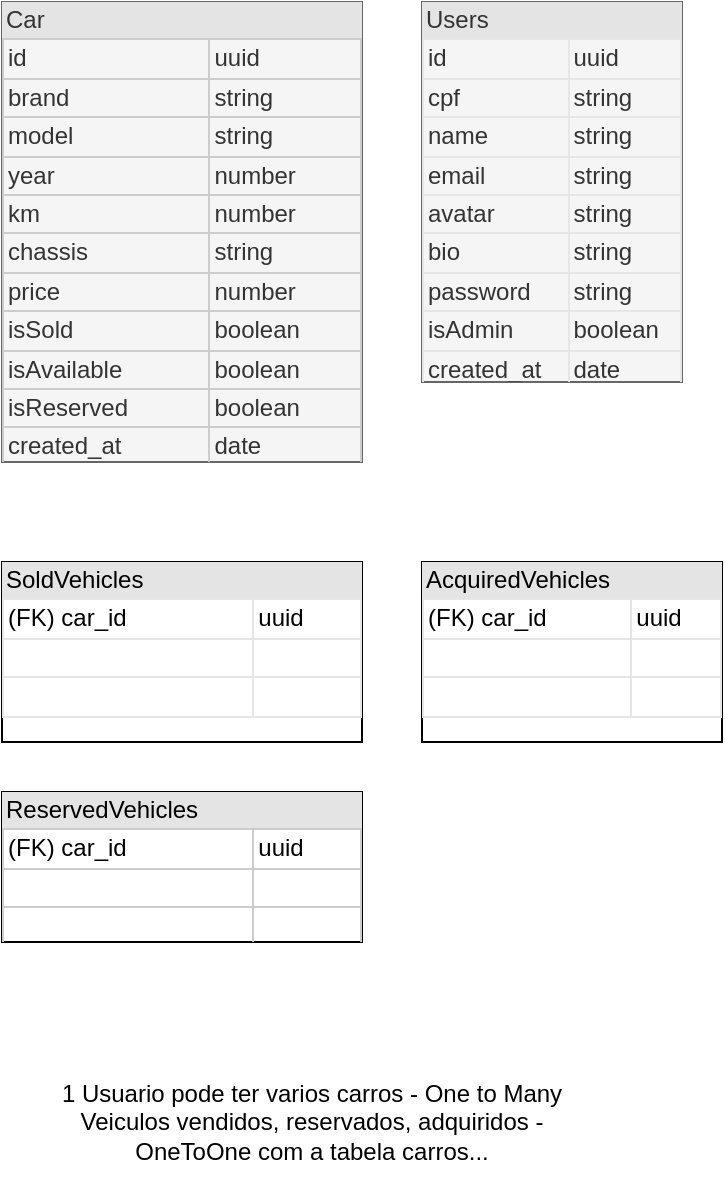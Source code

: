 <mxfile version="16.2.6" type="device"><diagram id="C5RBs43oDa-KdzZeNtuy" name="Page-1"><mxGraphModel dx="429" dy="786" grid="1" gridSize="10" guides="1" tooltips="1" connect="1" arrows="1" fold="1" page="1" pageScale="1" pageWidth="827" pageHeight="1169" math="0" shadow="0"><root><mxCell id="WIyWlLk6GJQsqaUBKTNV-0"/><mxCell id="WIyWlLk6GJQsqaUBKTNV-1" parent="WIyWlLk6GJQsqaUBKTNV-0"/><mxCell id="-0gmreox5wyz0_b6jYSx-2" value="&lt;div style=&quot;box-sizing: border-box ; width: 100% ; background: #e4e4e4 ; padding: 2px&quot;&gt;Users&lt;/div&gt;&lt;table style=&quot;width: 100% ; font-size: 1em ; border: 1px solid rgb(230 , 230 , 230) ; border-collapse: collapse&quot; cellspacing=&quot;0&quot; cellpadding=&quot;2&quot; border=&quot;1&quot;&gt;&lt;tbody&gt;&lt;tr&gt;&lt;td&gt;id&lt;/td&gt;&lt;td&gt;uuid&lt;/td&gt;&lt;/tr&gt;&lt;tr&gt;&lt;td&gt;cpf&lt;br&gt;&lt;/td&gt;&lt;td&gt;string&lt;/td&gt;&lt;/tr&gt;&lt;tr&gt;&lt;td&gt;name&lt;br&gt;&lt;/td&gt;&lt;td&gt;string&lt;/td&gt;&lt;/tr&gt;&lt;tr&gt;&lt;td&gt;email&lt;/td&gt;&lt;td&gt;string&lt;br&gt;&lt;/td&gt;&lt;/tr&gt;&lt;tr&gt;&lt;td&gt;avatar&lt;br&gt;&lt;/td&gt;&lt;td&gt;string&lt;br&gt;&lt;/td&gt;&lt;/tr&gt;&lt;tr&gt;&lt;td&gt;bio&lt;br&gt;&lt;/td&gt;&lt;td&gt;string&lt;br&gt;&lt;/td&gt;&lt;/tr&gt;&lt;tr&gt;&lt;td&gt;password&lt;br&gt;&lt;/td&gt;&lt;td&gt;string&lt;br&gt;&lt;/td&gt;&lt;/tr&gt;&lt;tr&gt;&lt;td&gt;isAdmin&lt;br&gt;&lt;/td&gt;&lt;td&gt;boolean&lt;br&gt;&lt;/td&gt;&lt;/tr&gt;&lt;tr&gt;&lt;td&gt;created_at&lt;br&gt;&lt;/td&gt;&lt;td&gt;date&lt;br&gt;&lt;/td&gt;&lt;/tr&gt;&lt;/tbody&gt;&lt;/table&gt;" style="verticalAlign=top;align=left;overflow=fill;html=1;rounded=0;glass=0;shadow=0;sketch=0;fillColor=#f5f5f5;fontColor=#333333;strokeColor=#666666;gradientColor=none;" vertex="1" parent="WIyWlLk6GJQsqaUBKTNV-1"><mxGeometry x="500" y="190" width="130" height="190" as="geometry"/></mxCell><mxCell id="-0gmreox5wyz0_b6jYSx-4" value="&lt;div style=&quot;box-sizing: border-box ; width: 100% ; background: rgb(228 , 228 , 228) none repeat scroll 0% 0% ; padding: 2px&quot;&gt;Car&lt;/div&gt;&lt;table style=&quot;width: 100% ; font-size: 1em ; border: 1px solid rgb(204 , 204 , 204) ; border-collapse: collapse&quot; cellspacing=&quot;0&quot; cellpadding=&quot;2&quot; border=&quot;1&quot;&gt;&lt;tbody&gt;&lt;tr&gt;&lt;td&gt;id&lt;br&gt;&lt;/td&gt;&lt;td&gt;uuid&lt;br&gt;&lt;/td&gt;&lt;/tr&gt;&lt;tr&gt;&lt;td&gt;brand&lt;/td&gt;&lt;td&gt;string&lt;/td&gt;&lt;/tr&gt;&lt;tr&gt;&lt;td&gt;model&lt;/td&gt;&lt;td&gt;string&lt;/td&gt;&lt;/tr&gt;&lt;tr&gt;&lt;td&gt;year&lt;br&gt;&lt;/td&gt;&lt;td&gt;number&lt;/td&gt;&lt;/tr&gt;&lt;tr&gt;&lt;td&gt;km&lt;br&gt;&lt;/td&gt;&lt;td&gt;number&lt;br&gt;&lt;/td&gt;&lt;/tr&gt;&lt;tr&gt;&lt;td&gt;chassis&lt;br&gt;&lt;/td&gt;&lt;td&gt;string&lt;br&gt;&lt;/td&gt;&lt;/tr&gt;&lt;tr&gt;&lt;td&gt;price&lt;br&gt;&lt;/td&gt;&lt;td&gt;number&lt;br&gt;&lt;/td&gt;&lt;/tr&gt;&lt;tr&gt;&lt;td&gt;isSold&lt;br&gt;&lt;/td&gt;&lt;td style=&quot;border-collapse: collapse&quot;&gt;boolean&lt;br&gt;&lt;/td&gt;&lt;/tr&gt;&lt;tr&gt;&lt;td&gt;isAvailable&lt;br&gt;&lt;/td&gt;&lt;td&gt;boolean&lt;br&gt;&lt;/td&gt;&lt;/tr&gt;&lt;tr&gt;&lt;td&gt;isReserved&lt;br&gt;&lt;/td&gt;&lt;td&gt;boolean&lt;br&gt;&lt;/td&gt;&lt;/tr&gt;&lt;tr&gt;&lt;td&gt;created_at&lt;br&gt;&lt;/td&gt;&lt;td&gt;date&lt;br&gt;&lt;/td&gt;&lt;/tr&gt;&lt;/tbody&gt;&lt;/table&gt;" style="verticalAlign=top;align=left;overflow=fill;html=1;rounded=0;shadow=0;glass=0;sketch=0;fillColor=#f5f5f5;fontColor=#333333;strokeColor=#666666;" vertex="1" parent="WIyWlLk6GJQsqaUBKTNV-1"><mxGeometry x="290" y="190" width="180" height="230" as="geometry"/></mxCell><mxCell id="-0gmreox5wyz0_b6jYSx-9" value="&lt;div style=&quot;box-sizing: border-box ; width: 100% ; background: #e4e4e4 ; padding: 2px&quot;&gt;SoldVehicles&lt;/div&gt;&lt;table style=&quot;width: 100% ; font-size: 1em ; border: 1px solid rgb(230 , 230 , 230) ; border-collapse: collapse&quot; cellspacing=&quot;0&quot; cellpadding=&quot;2&quot; border=&quot;1&quot;&gt;&lt;tbody&gt;&lt;tr&gt;&lt;td&gt;(FK) car_id&lt;br&gt;&lt;/td&gt;&lt;td&gt;uuid&lt;/td&gt;&lt;/tr&gt;&lt;tr&gt;&lt;td&gt;&lt;br&gt;&lt;/td&gt;&lt;td&gt;&lt;br&gt;&lt;/td&gt;&lt;/tr&gt;&lt;tr&gt;&lt;td&gt;&lt;br&gt;&lt;/td&gt;&lt;td&gt;&lt;br&gt;&lt;/td&gt;&lt;/tr&gt;&lt;/tbody&gt;&lt;/table&gt;" style="verticalAlign=top;align=left;overflow=fill;html=1;rounded=0;shadow=0;glass=0;sketch=0;gradientColor=none;" vertex="1" parent="WIyWlLk6GJQsqaUBKTNV-1"><mxGeometry x="290" y="470" width="180" height="90" as="geometry"/></mxCell><mxCell id="-0gmreox5wyz0_b6jYSx-10" value="&lt;div style=&quot;box-sizing: border-box ; width: 100% ; background: #e4e4e4 ; padding: 2px&quot;&gt;ReservedVehicles&lt;/div&gt;&lt;table style=&quot;width: 100% ; font-size: 1em ; border: 1px solid rgb(204 , 204 , 204) ; border-collapse: collapse&quot; cellspacing=&quot;0&quot; cellpadding=&quot;2&quot; border=&quot;1&quot;&gt;&lt;tbody&gt;&lt;tr&gt;&lt;td&gt;(FK) car_id&lt;br&gt;&lt;/td&gt;&lt;td&gt;uuid&lt;/td&gt;&lt;/tr&gt;&lt;tr&gt;&lt;td&gt;&lt;br&gt;&lt;/td&gt;&lt;td&gt;&lt;br&gt;&lt;/td&gt;&lt;/tr&gt;&lt;tr&gt;&lt;td&gt;&lt;br&gt;&lt;/td&gt;&lt;td&gt;&lt;br&gt;&lt;/td&gt;&lt;/tr&gt;&lt;/tbody&gt;&lt;/table&gt;" style="verticalAlign=top;align=left;overflow=fill;html=1;rounded=0;shadow=0;glass=0;sketch=0;gradientColor=none;" vertex="1" parent="WIyWlLk6GJQsqaUBKTNV-1"><mxGeometry x="290" y="585" width="180" height="75" as="geometry"/></mxCell><mxCell id="-0gmreox5wyz0_b6jYSx-11" value="&lt;div style=&quot;box-sizing: border-box ; width: 100% ; background: #e4e4e4 ; padding: 2px&quot;&gt;AcquiredVehicles&lt;/div&gt;&lt;table style=&quot;width: 100% ; font-size: 1em ; border: 1px solid rgb(230 , 230 , 230) ; border-collapse: collapse&quot; cellspacing=&quot;0&quot; cellpadding=&quot;2&quot; border=&quot;1&quot;&gt;&lt;tbody&gt;&lt;tr&gt;&lt;td&gt;(FK) car_id&lt;br&gt;&lt;/td&gt;&lt;td&gt;uuid&lt;br&gt;&lt;/td&gt;&lt;/tr&gt;&lt;tr&gt;&lt;td&gt;&lt;br&gt;&lt;/td&gt;&lt;td&gt;&lt;br&gt;&lt;/td&gt;&lt;/tr&gt;&lt;tr&gt;&lt;td&gt;&lt;br&gt;&lt;/td&gt;&lt;td&gt;&lt;br&gt;&lt;/td&gt;&lt;/tr&gt;&lt;/tbody&gt;&lt;/table&gt;" style="verticalAlign=top;align=left;overflow=fill;html=1;rounded=0;shadow=0;glass=0;sketch=0;gradientColor=none;" vertex="1" parent="WIyWlLk6GJQsqaUBKTNV-1"><mxGeometry x="500" y="470" width="150" height="90" as="geometry"/></mxCell><mxCell id="-0gmreox5wyz0_b6jYSx-12" value="&lt;div&gt;1 Usuario pode ter varios carros - One to Many&lt;/div&gt;&lt;div&gt;Veiculos vendidos, reservados, adquiridos - OneToOne com a tabela carros...&lt;br&gt;&lt;/div&gt;" style="text;html=1;strokeColor=none;fillColor=none;align=center;verticalAlign=middle;whiteSpace=wrap;rounded=0;shadow=0;glass=0;sketch=0;" vertex="1" parent="WIyWlLk6GJQsqaUBKTNV-1"><mxGeometry x="300" y="710" width="290" height="80" as="geometry"/></mxCell></root></mxGraphModel></diagram></mxfile>
